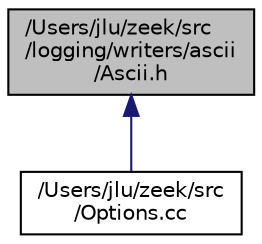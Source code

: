 digraph "/Users/jlu/zeek/src/logging/writers/ascii/Ascii.h"
{
 // LATEX_PDF_SIZE
  edge [fontname="Helvetica",fontsize="10",labelfontname="Helvetica",labelfontsize="10"];
  node [fontname="Helvetica",fontsize="10",shape=record];
  Node1 [label="/Users/jlu/zeek/src\l/logging/writers/ascii\l/Ascii.h",height=0.2,width=0.4,color="black", fillcolor="grey75", style="filled", fontcolor="black",tooltip=" "];
  Node1 -> Node2 [dir="back",color="midnightblue",fontsize="10",style="solid",fontname="Helvetica"];
  Node2 [label="/Users/jlu/zeek/src\l/Options.cc",height=0.2,width=0.4,color="black", fillcolor="white", style="filled",URL="$df/d06/Options_8cc.html",tooltip=" "];
}
